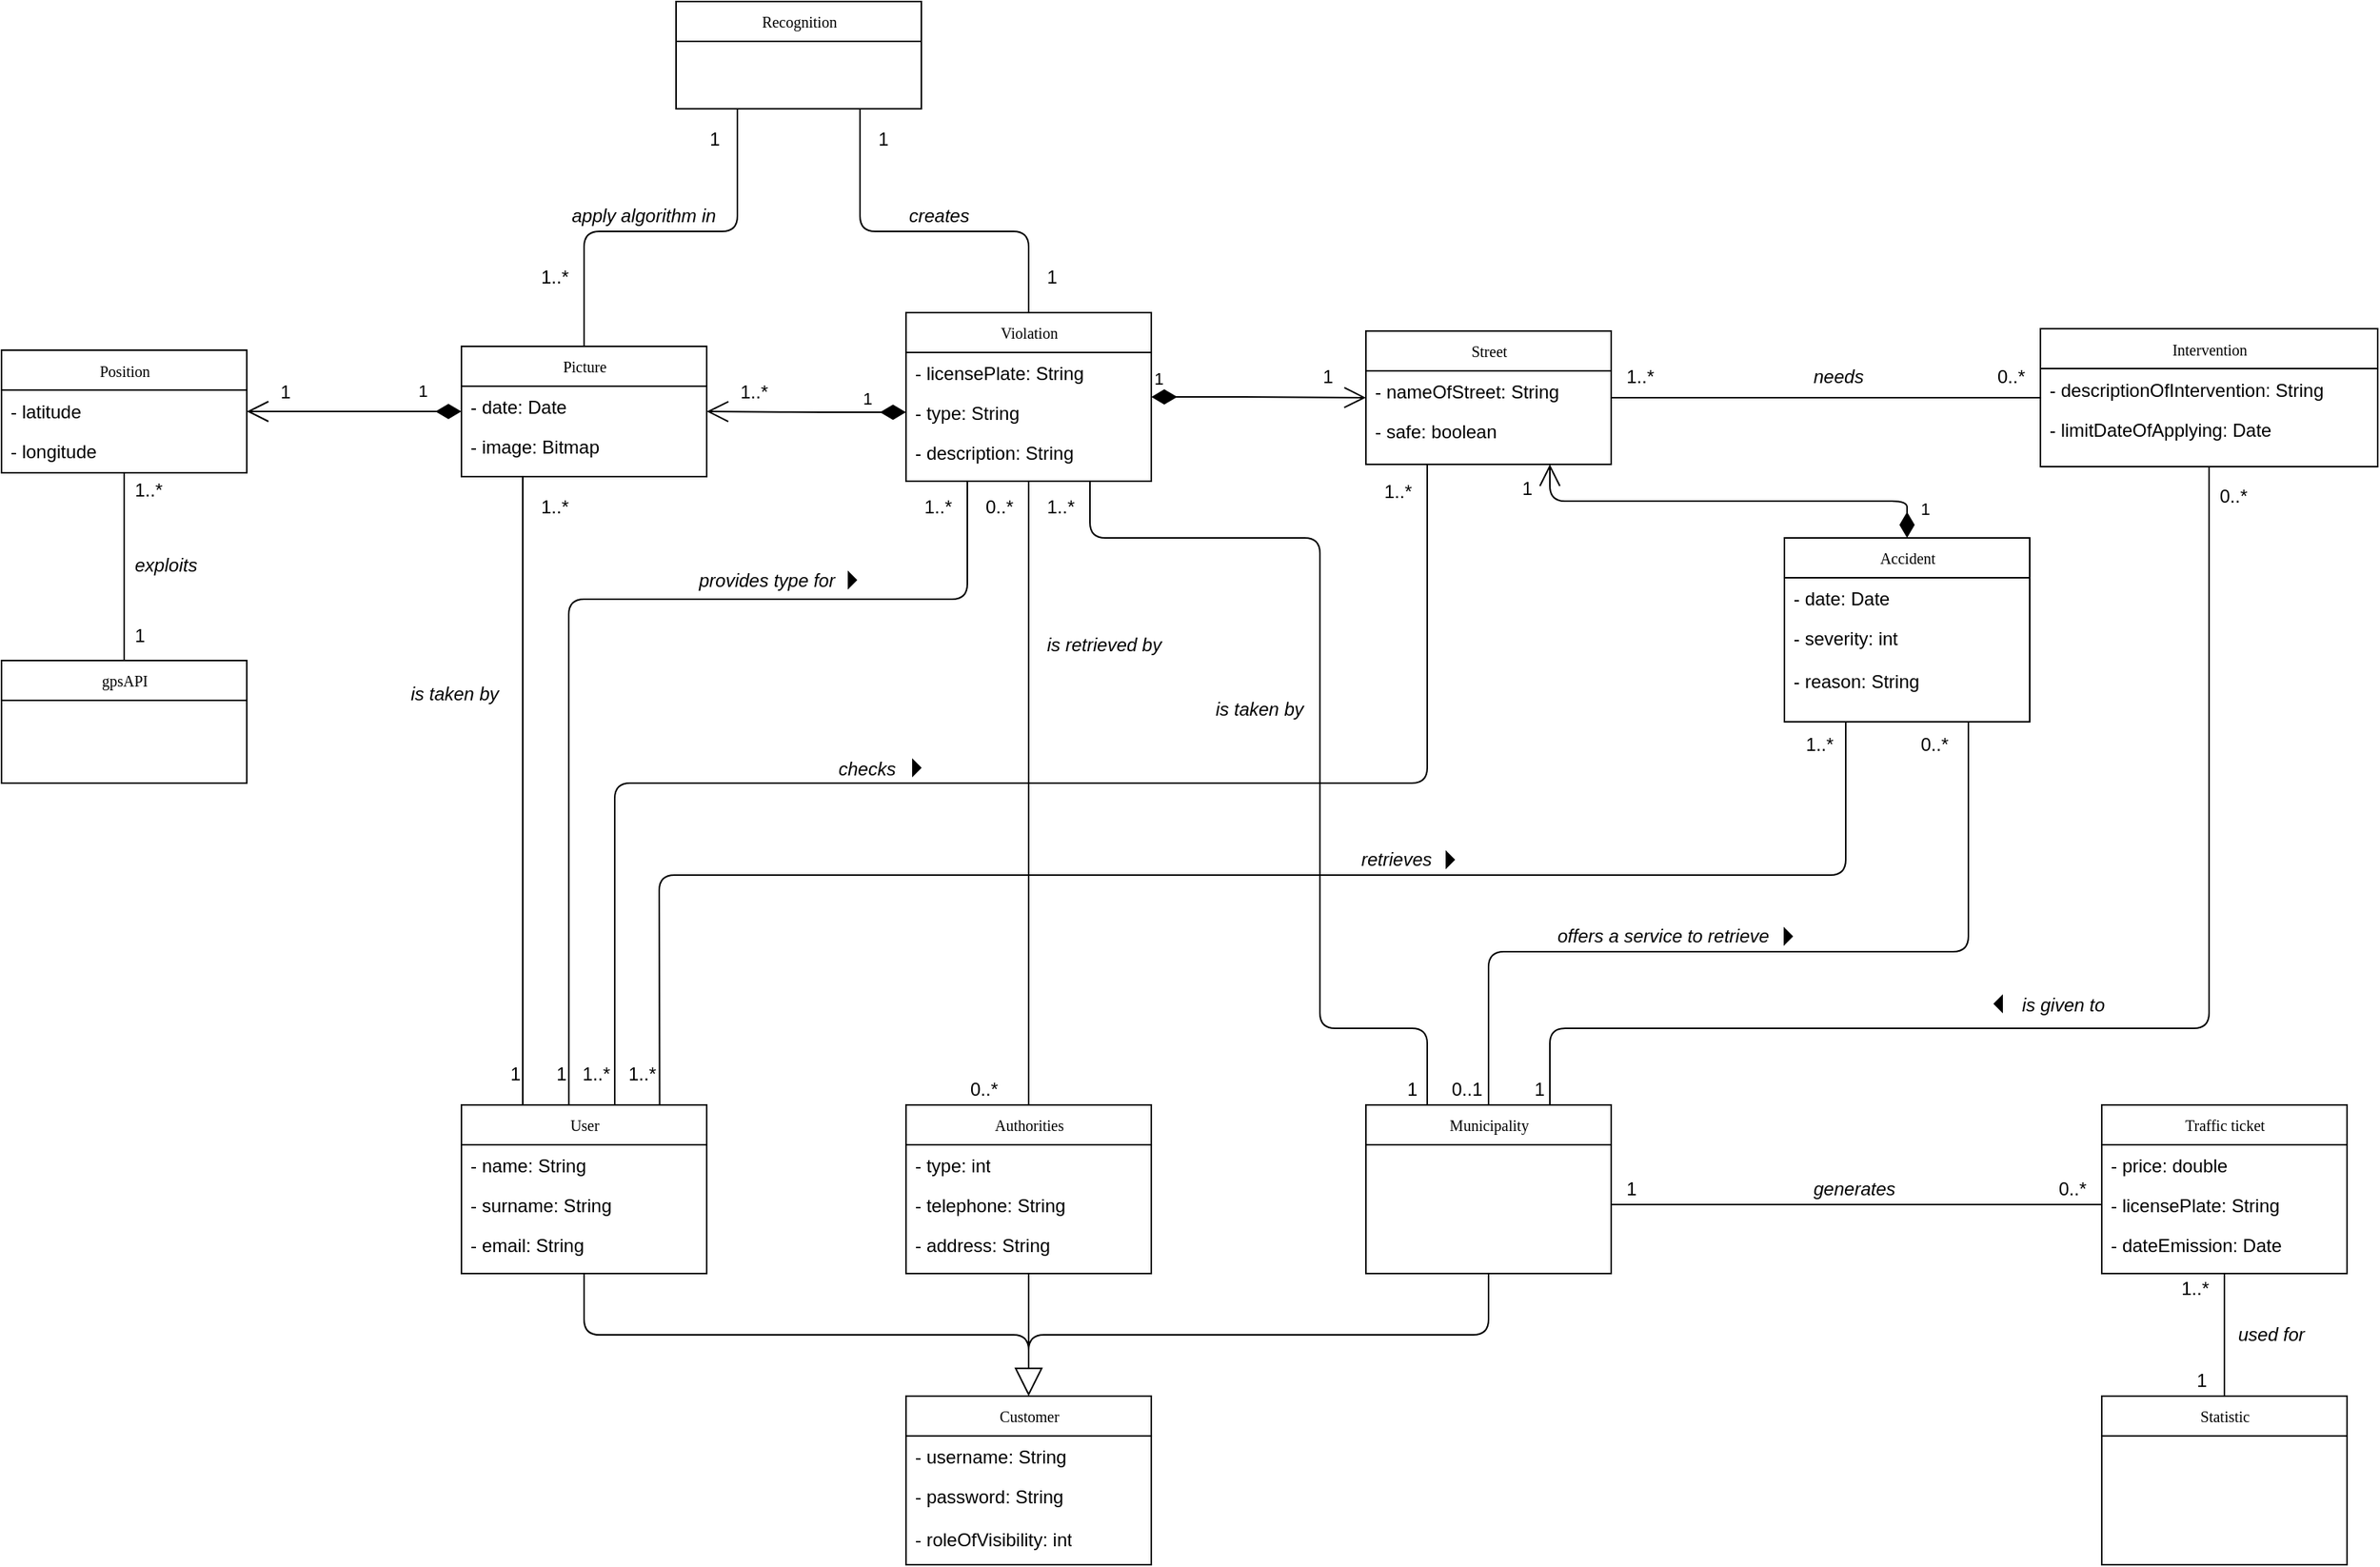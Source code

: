 <mxfile version="12.2.0" type="onedrive" pages="1"><diagram name="Page-1" id="c4acf3e9-155e-7222-9cf6-157b1a14988f"><mxGraphModel dx="2130" dy="967" grid="1" gridSize="10" guides="1" tooltips="1" connect="1" arrows="1" fold="1" page="1" pageScale="1" pageWidth="850" pageHeight="1100" background="#ffffff" math="0" shadow="0"><root><mxCell id="0"/><mxCell id="1" parent="0"/><mxCell id="WPpJRLaUtzrDpAB7yRMa-1" value="Municipality" style="swimlane;html=1;fontStyle=0;childLayout=stackLayout;horizontal=1;startSize=26;fillColor=none;horizontalStack=0;resizeParent=1;resizeLast=0;collapsible=1;marginBottom=0;swimlaneFillColor=#ffffff;rounded=0;shadow=0;comic=0;labelBackgroundColor=none;strokeColor=#000000;strokeWidth=1;fontFamily=Verdana;fontSize=10;fontColor=#000000;align=center;" vertex="1" parent="1"><mxGeometry x="956" y="760" width="160" height="110" as="geometry"><mxRectangle x="350" y="42" width="90" height="26" as="alternateBounds"/></mxGeometry></mxCell><mxCell id="WPpJRLaUtzrDpAB7yRMa-5" value="User" style="swimlane;html=1;fontStyle=0;childLayout=stackLayout;horizontal=1;startSize=26;fillColor=none;horizontalStack=0;resizeParent=1;resizeLast=0;collapsible=1;marginBottom=0;swimlaneFillColor=#ffffff;rounded=0;shadow=0;comic=0;labelBackgroundColor=none;strokeColor=#000000;strokeWidth=1;fontFamily=Verdana;fontSize=10;fontColor=#000000;align=center;" vertex="1" parent="1"><mxGeometry x="366" y="760" width="160" height="110" as="geometry"><mxRectangle x="350" y="42" width="90" height="26" as="alternateBounds"/></mxGeometry></mxCell><mxCell id="WPpJRLaUtzrDpAB7yRMa-6" value="- name: String" style="text;html=1;strokeColor=none;fillColor=none;align=left;verticalAlign=top;spacingLeft=4;spacingRight=4;whiteSpace=wrap;overflow=hidden;rotatable=0;points=[[0,0.5],[1,0.5]];portConstraint=eastwest;" vertex="1" parent="WPpJRLaUtzrDpAB7yRMa-5"><mxGeometry y="26" width="160" height="26" as="geometry"/></mxCell><mxCell id="WPpJRLaUtzrDpAB7yRMa-7" value="- surname: String" style="text;html=1;strokeColor=none;fillColor=none;align=left;verticalAlign=top;spacingLeft=4;spacingRight=4;whiteSpace=wrap;overflow=hidden;rotatable=0;points=[[0,0.5],[1,0.5]];portConstraint=eastwest;" vertex="1" parent="WPpJRLaUtzrDpAB7yRMa-5"><mxGeometry y="52" width="160" height="26" as="geometry"/></mxCell><mxCell id="WPpJRLaUtzrDpAB7yRMa-8" value="- email: String" style="text;html=1;strokeColor=none;fillColor=none;align=left;verticalAlign=top;spacingLeft=4;spacingRight=4;whiteSpace=wrap;overflow=hidden;rotatable=0;points=[[0,0.5],[1,0.5]];portConstraint=eastwest;" vertex="1" parent="WPpJRLaUtzrDpAB7yRMa-5"><mxGeometry y="78" width="160" height="26" as="geometry"/></mxCell><mxCell id="WPpJRLaUtzrDpAB7yRMa-9" value="Authorities" style="swimlane;html=1;fontStyle=0;childLayout=stackLayout;horizontal=1;startSize=26;fillColor=none;horizontalStack=0;resizeParent=1;resizeLast=0;collapsible=1;marginBottom=0;swimlaneFillColor=#ffffff;rounded=0;shadow=0;comic=0;labelBackgroundColor=none;strokeColor=#000000;strokeWidth=1;fontFamily=Verdana;fontSize=10;fontColor=#000000;align=center;" vertex="1" parent="1"><mxGeometry x="656" y="760" width="160" height="110" as="geometry"><mxRectangle x="350" y="42" width="90" height="26" as="alternateBounds"/></mxGeometry></mxCell><mxCell id="WPpJRLaUtzrDpAB7yRMa-10" value="- type: int" style="text;html=1;strokeColor=none;fillColor=none;align=left;verticalAlign=top;spacingLeft=4;spacingRight=4;whiteSpace=wrap;overflow=hidden;rotatable=0;points=[[0,0.5],[1,0.5]];portConstraint=eastwest;" vertex="1" parent="WPpJRLaUtzrDpAB7yRMa-9"><mxGeometry y="26" width="160" height="26" as="geometry"/></mxCell><mxCell id="WPpJRLaUtzrDpAB7yRMa-11" value="- telephone: String" style="text;html=1;strokeColor=none;fillColor=none;align=left;verticalAlign=top;spacingLeft=4;spacingRight=4;whiteSpace=wrap;overflow=hidden;rotatable=0;points=[[0,0.5],[1,0.5]];portConstraint=eastwest;" vertex="1" parent="WPpJRLaUtzrDpAB7yRMa-9"><mxGeometry y="52" width="160" height="26" as="geometry"/></mxCell><mxCell id="WPpJRLaUtzrDpAB7yRMa-12" value="- address: String" style="text;html=1;strokeColor=none;fillColor=none;align=left;verticalAlign=top;spacingLeft=4;spacingRight=4;whiteSpace=wrap;overflow=hidden;rotatable=0;points=[[0,0.5],[1,0.5]];portConstraint=eastwest;" vertex="1" parent="WPpJRLaUtzrDpAB7yRMa-9"><mxGeometry y="78" width="160" height="26" as="geometry"/></mxCell><mxCell id="WPpJRLaUtzrDpAB7yRMa-13" value="Violation" style="swimlane;html=1;fontStyle=0;childLayout=stackLayout;horizontal=1;startSize=26;fillColor=none;horizontalStack=0;resizeParent=1;resizeLast=0;collapsible=1;marginBottom=0;swimlaneFillColor=#ffffff;rounded=0;shadow=0;comic=0;labelBackgroundColor=none;strokeColor=#000000;strokeWidth=1;fontFamily=Verdana;fontSize=10;fontColor=#000000;align=center;" vertex="1" parent="1"><mxGeometry x="656" y="243" width="160" height="110" as="geometry"><mxRectangle x="350" y="42" width="90" height="26" as="alternateBounds"/></mxGeometry></mxCell><mxCell id="WPpJRLaUtzrDpAB7yRMa-14" value="- licensePlate: String" style="text;html=1;strokeColor=none;fillColor=none;align=left;verticalAlign=top;spacingLeft=4;spacingRight=4;whiteSpace=wrap;overflow=hidden;rotatable=0;points=[[0,0.5],[1,0.5]];portConstraint=eastwest;" vertex="1" parent="WPpJRLaUtzrDpAB7yRMa-13"><mxGeometry y="26" width="160" height="26" as="geometry"/></mxCell><mxCell id="WPpJRLaUtzrDpAB7yRMa-15" value="- type: String" style="text;html=1;strokeColor=none;fillColor=none;align=left;verticalAlign=top;spacingLeft=4;spacingRight=4;whiteSpace=wrap;overflow=hidden;rotatable=0;points=[[0,0.5],[1,0.5]];portConstraint=eastwest;" vertex="1" parent="WPpJRLaUtzrDpAB7yRMa-13"><mxGeometry y="52" width="160" height="26" as="geometry"/></mxCell><mxCell id="WPpJRLaUtzrDpAB7yRMa-16" value="- description: String" style="text;html=1;strokeColor=none;fillColor=none;align=left;verticalAlign=top;spacingLeft=4;spacingRight=4;whiteSpace=wrap;overflow=hidden;rotatable=0;points=[[0,0.5],[1,0.5]];portConstraint=eastwest;" vertex="1" parent="WPpJRLaUtzrDpAB7yRMa-13"><mxGeometry y="78" width="160" height="26" as="geometry"/></mxCell><mxCell id="WPpJRLaUtzrDpAB7yRMa-17" value="Picture" style="swimlane;html=1;fontStyle=0;childLayout=stackLayout;horizontal=1;startSize=26;fillColor=none;horizontalStack=0;resizeParent=1;resizeLast=0;collapsible=1;marginBottom=0;swimlaneFillColor=#ffffff;rounded=0;shadow=0;comic=0;labelBackgroundColor=none;strokeColor=#000000;strokeWidth=1;fontFamily=Verdana;fontSize=10;fontColor=#000000;align=center;" vertex="1" parent="1"><mxGeometry x="366" y="265" width="160" height="85" as="geometry"><mxRectangle x="350" y="42" width="90" height="26" as="alternateBounds"/></mxGeometry></mxCell><mxCell id="WPpJRLaUtzrDpAB7yRMa-18" value="- date: Date" style="text;html=1;strokeColor=none;fillColor=none;align=left;verticalAlign=top;spacingLeft=4;spacingRight=4;whiteSpace=wrap;overflow=hidden;rotatable=0;points=[[0,0.5],[1,0.5]];portConstraint=eastwest;" vertex="1" parent="WPpJRLaUtzrDpAB7yRMa-17"><mxGeometry y="26" width="160" height="26" as="geometry"/></mxCell><mxCell id="WPpJRLaUtzrDpAB7yRMa-19" value="- image: Bitmap" style="text;html=1;strokeColor=none;fillColor=none;align=left;verticalAlign=top;spacingLeft=4;spacingRight=4;whiteSpace=wrap;overflow=hidden;rotatable=0;points=[[0,0.5],[1,0.5]];portConstraint=eastwest;" vertex="1" parent="WPpJRLaUtzrDpAB7yRMa-17"><mxGeometry y="52" width="160" height="26" as="geometry"/></mxCell><mxCell id="WPpJRLaUtzrDpAB7yRMa-21" value="Street" style="swimlane;html=1;fontStyle=0;childLayout=stackLayout;horizontal=1;startSize=26;fillColor=none;horizontalStack=0;resizeParent=1;resizeLast=0;collapsible=1;marginBottom=0;swimlaneFillColor=#ffffff;rounded=0;shadow=0;comic=0;labelBackgroundColor=none;strokeColor=#000000;strokeWidth=1;fontFamily=Verdana;fontSize=10;fontColor=#000000;align=center;" vertex="1" parent="1"><mxGeometry x="956" y="255" width="160" height="87" as="geometry"><mxRectangle x="350" y="42" width="90" height="26" as="alternateBounds"/></mxGeometry></mxCell><mxCell id="WPpJRLaUtzrDpAB7yRMa-22" value="- nameOfStreet: String" style="text;html=1;strokeColor=none;fillColor=none;align=left;verticalAlign=top;spacingLeft=4;spacingRight=4;whiteSpace=wrap;overflow=hidden;rotatable=0;points=[[0,0.5],[1,0.5]];portConstraint=eastwest;" vertex="1" parent="WPpJRLaUtzrDpAB7yRMa-21"><mxGeometry y="26" width="160" height="26" as="geometry"/></mxCell><mxCell id="WPpJRLaUtzrDpAB7yRMa-74" value="- safe: boolean" style="text;html=1;strokeColor=none;fillColor=none;align=left;verticalAlign=top;spacingLeft=4;spacingRight=4;whiteSpace=wrap;overflow=hidden;rotatable=0;points=[[0,0.5],[1,0.5]];portConstraint=eastwest;" vertex="1" parent="WPpJRLaUtzrDpAB7yRMa-21"><mxGeometry y="52" width="160" height="26" as="geometry"/></mxCell><mxCell id="WPpJRLaUtzrDpAB7yRMa-26" value="Accident" style="swimlane;html=1;fontStyle=0;childLayout=stackLayout;horizontal=1;startSize=26;fillColor=none;horizontalStack=0;resizeParent=1;resizeLast=0;collapsible=1;marginBottom=0;swimlaneFillColor=#ffffff;rounded=0;shadow=0;comic=0;labelBackgroundColor=none;strokeColor=#000000;strokeWidth=1;fontFamily=Verdana;fontSize=10;fontColor=#000000;align=center;" vertex="1" parent="1"><mxGeometry x="1229" y="390" width="160" height="120" as="geometry"><mxRectangle x="350" y="42" width="90" height="26" as="alternateBounds"/></mxGeometry></mxCell><mxCell id="WPpJRLaUtzrDpAB7yRMa-27" value="- date: Date" style="text;html=1;strokeColor=none;fillColor=none;align=left;verticalAlign=top;spacingLeft=4;spacingRight=4;whiteSpace=wrap;overflow=hidden;rotatable=0;points=[[0,0.5],[1,0.5]];portConstraint=eastwest;" vertex="1" parent="WPpJRLaUtzrDpAB7yRMa-26"><mxGeometry y="26" width="160" height="26" as="geometry"/></mxCell><mxCell id="WPpJRLaUtzrDpAB7yRMa-29" value="- severity: int" style="text;html=1;strokeColor=none;fillColor=none;align=left;verticalAlign=top;spacingLeft=4;spacingRight=4;whiteSpace=wrap;overflow=hidden;rotatable=0;points=[[0,0.5],[1,0.5]];portConstraint=eastwest;" vertex="1" parent="WPpJRLaUtzrDpAB7yRMa-26"><mxGeometry y="52" width="160" height="28" as="geometry"/></mxCell><mxCell id="WPpJRLaUtzrDpAB7yRMa-80" value="- reason: String" style="text;html=1;strokeColor=none;fillColor=none;align=left;verticalAlign=top;spacingLeft=4;spacingRight=4;whiteSpace=wrap;overflow=hidden;rotatable=0;points=[[0,0.5],[1,0.5]];portConstraint=eastwest;" vertex="1" parent="WPpJRLaUtzrDpAB7yRMa-26"><mxGeometry y="80" width="160" height="28" as="geometry"/></mxCell><mxCell id="WPpJRLaUtzrDpAB7yRMa-30" value="Traffic ticket" style="swimlane;html=1;fontStyle=0;childLayout=stackLayout;horizontal=1;startSize=26;fillColor=none;horizontalStack=0;resizeParent=1;resizeLast=0;collapsible=1;marginBottom=0;swimlaneFillColor=#ffffff;rounded=0;shadow=0;comic=0;labelBackgroundColor=none;strokeColor=#000000;strokeWidth=1;fontFamily=Verdana;fontSize=10;fontColor=#000000;align=center;" vertex="1" parent="1"><mxGeometry x="1436" y="760" width="160" height="110" as="geometry"><mxRectangle x="350" y="42" width="90" height="26" as="alternateBounds"/></mxGeometry></mxCell><mxCell id="WPpJRLaUtzrDpAB7yRMa-31" value="- price: double" style="text;html=1;strokeColor=none;fillColor=none;align=left;verticalAlign=top;spacingLeft=4;spacingRight=4;whiteSpace=wrap;overflow=hidden;rotatable=0;points=[[0,0.5],[1,0.5]];portConstraint=eastwest;" vertex="1" parent="WPpJRLaUtzrDpAB7yRMa-30"><mxGeometry y="26" width="160" height="26" as="geometry"/></mxCell><mxCell id="WPpJRLaUtzrDpAB7yRMa-32" value="- licensePlate: String" style="text;html=1;strokeColor=none;fillColor=none;align=left;verticalAlign=top;spacingLeft=4;spacingRight=4;whiteSpace=wrap;overflow=hidden;rotatable=0;points=[[0,0.5],[1,0.5]];portConstraint=eastwest;" vertex="1" parent="WPpJRLaUtzrDpAB7yRMa-30"><mxGeometry y="52" width="160" height="26" as="geometry"/></mxCell><mxCell id="WPpJRLaUtzrDpAB7yRMa-33" value="- dateEmission: Date" style="text;html=1;strokeColor=none;fillColor=none;align=left;verticalAlign=top;spacingLeft=4;spacingRight=4;whiteSpace=wrap;overflow=hidden;rotatable=0;points=[[0,0.5],[1,0.5]];portConstraint=eastwest;" vertex="1" parent="WPpJRLaUtzrDpAB7yRMa-30"><mxGeometry y="78" width="160" height="26" as="geometry"/></mxCell><mxCell id="WPpJRLaUtzrDpAB7yRMa-34" value="Recognition" style="swimlane;html=1;fontStyle=0;childLayout=stackLayout;horizontal=1;startSize=26;fillColor=none;horizontalStack=0;resizeParent=1;resizeLast=0;collapsible=1;marginBottom=0;swimlaneFillColor=#ffffff;rounded=0;shadow=0;comic=0;labelBackgroundColor=none;strokeColor=#000000;strokeWidth=1;fontFamily=Verdana;fontSize=10;fontColor=#000000;align=center;" vertex="1" parent="1"><mxGeometry x="506" y="40" width="160" height="70" as="geometry"><mxRectangle x="350" y="42" width="90" height="26" as="alternateBounds"/></mxGeometry></mxCell><mxCell id="WPpJRLaUtzrDpAB7yRMa-38" value="Intervention" style="swimlane;html=1;fontStyle=0;childLayout=stackLayout;horizontal=1;startSize=26;fillColor=none;horizontalStack=0;resizeParent=1;resizeLast=0;collapsible=1;marginBottom=0;swimlaneFillColor=#ffffff;rounded=0;shadow=0;comic=0;labelBackgroundColor=none;strokeColor=#000000;strokeWidth=1;fontFamily=Verdana;fontSize=10;fontColor=#000000;align=center;" vertex="1" parent="1"><mxGeometry x="1396" y="253.5" width="220" height="90" as="geometry"><mxRectangle x="350" y="42" width="90" height="26" as="alternateBounds"/></mxGeometry></mxCell><mxCell id="WPpJRLaUtzrDpAB7yRMa-39" value="- descriptionOfIntervention: String" style="text;html=1;strokeColor=none;fillColor=none;align=left;verticalAlign=top;spacingLeft=4;spacingRight=4;whiteSpace=wrap;overflow=hidden;rotatable=0;points=[[0,0.5],[1,0.5]];portConstraint=eastwest;" vertex="1" parent="WPpJRLaUtzrDpAB7yRMa-38"><mxGeometry y="26" width="220" height="26" as="geometry"/></mxCell><mxCell id="WPpJRLaUtzrDpAB7yRMa-40" value="- limitDateOfApplying: Date" style="text;html=1;strokeColor=none;fillColor=none;align=left;verticalAlign=top;spacingLeft=4;spacingRight=4;whiteSpace=wrap;overflow=hidden;rotatable=0;points=[[0,0.5],[1,0.5]];portConstraint=eastwest;" vertex="1" parent="WPpJRLaUtzrDpAB7yRMa-38"><mxGeometry y="52" width="220" height="26" as="geometry"/></mxCell><mxCell id="WPpJRLaUtzrDpAB7yRMa-51" value="Customer" style="swimlane;html=1;fontStyle=0;childLayout=stackLayout;horizontal=1;startSize=26;fillColor=none;horizontalStack=0;resizeParent=1;resizeLast=0;collapsible=1;marginBottom=0;swimlaneFillColor=#ffffff;rounded=0;shadow=0;comic=0;labelBackgroundColor=none;strokeColor=#000000;strokeWidth=1;fontFamily=Verdana;fontSize=10;fontColor=#000000;align=center;" vertex="1" parent="1"><mxGeometry x="656" y="950" width="160" height="110" as="geometry"><mxRectangle x="350" y="42" width="90" height="26" as="alternateBounds"/></mxGeometry></mxCell><mxCell id="WPpJRLaUtzrDpAB7yRMa-52" value="- username: String" style="text;html=1;strokeColor=none;fillColor=none;align=left;verticalAlign=top;spacingLeft=4;spacingRight=4;whiteSpace=wrap;overflow=hidden;rotatable=0;points=[[0,0.5],[1,0.5]];portConstraint=eastwest;" vertex="1" parent="WPpJRLaUtzrDpAB7yRMa-51"><mxGeometry y="26" width="160" height="26" as="geometry"/></mxCell><mxCell id="WPpJRLaUtzrDpAB7yRMa-53" value="- password: String" style="text;html=1;strokeColor=none;fillColor=none;align=left;verticalAlign=top;spacingLeft=4;spacingRight=4;whiteSpace=wrap;overflow=hidden;rotatable=0;points=[[0,0.5],[1,0.5]];portConstraint=eastwest;" vertex="1" parent="WPpJRLaUtzrDpAB7yRMa-51"><mxGeometry y="52" width="160" height="28" as="geometry"/></mxCell><mxCell id="WPpJRLaUtzrDpAB7yRMa-69" value="- roleOfVisibility: int" style="text;html=1;strokeColor=none;fillColor=none;align=left;verticalAlign=top;spacingLeft=4;spacingRight=4;whiteSpace=wrap;overflow=hidden;rotatable=0;points=[[0,0.5],[1,0.5]];portConstraint=eastwest;" vertex="1" parent="WPpJRLaUtzrDpAB7yRMa-51"><mxGeometry y="80" width="160" height="26" as="geometry"/></mxCell><mxCell id="WPpJRLaUtzrDpAB7yRMa-55" value="" style="endArrow=block;endSize=16;endFill=0;html=1;exitX=0.5;exitY=1;exitDx=0;exitDy=0;entryX=0.5;entryY=0;entryDx=0;entryDy=0;" edge="1" parent="1" source="WPpJRLaUtzrDpAB7yRMa-9" target="WPpJRLaUtzrDpAB7yRMa-51"><mxGeometry x="-0.8" y="-48" width="160" relative="1" as="geometry"><mxPoint x="76" y="1050" as="sourcePoint"/><mxPoint x="236" y="1050" as="targetPoint"/><Array as="points"><mxPoint x="736" y="910"/></Array><mxPoint as="offset"/></mxGeometry></mxCell><mxCell id="WPpJRLaUtzrDpAB7yRMa-56" value="" style="endArrow=none;html=1;entryX=0.5;entryY=1;entryDx=0;entryDy=0;" edge="1" parent="1" target="WPpJRLaUtzrDpAB7yRMa-5"><mxGeometry width="50" height="50" relative="1" as="geometry"><mxPoint x="736" y="930" as="sourcePoint"/><mxPoint x="126" y="1050" as="targetPoint"/><Array as="points"><mxPoint x="736" y="910"/><mxPoint x="586" y="910"/><mxPoint x="446" y="910"/></Array></mxGeometry></mxCell><mxCell id="WPpJRLaUtzrDpAB7yRMa-57" value="Position" style="swimlane;html=1;fontStyle=0;childLayout=stackLayout;horizontal=1;startSize=26;fillColor=none;horizontalStack=0;resizeParent=1;resizeLast=0;collapsible=1;marginBottom=0;swimlaneFillColor=#ffffff;rounded=0;shadow=0;comic=0;labelBackgroundColor=none;strokeColor=#000000;strokeWidth=1;fontFamily=Verdana;fontSize=10;fontColor=#000000;align=center;" vertex="1" parent="1"><mxGeometry x="66" y="267.5" width="160" height="80" as="geometry"><mxRectangle x="350" y="42" width="90" height="26" as="alternateBounds"/></mxGeometry></mxCell><mxCell id="WPpJRLaUtzrDpAB7yRMa-58" value="- latitude" style="text;html=1;strokeColor=none;fillColor=none;align=left;verticalAlign=top;spacingLeft=4;spacingRight=4;whiteSpace=wrap;overflow=hidden;rotatable=0;points=[[0,0.5],[1,0.5]];portConstraint=eastwest;" vertex="1" parent="WPpJRLaUtzrDpAB7yRMa-57"><mxGeometry y="26" width="160" height="26" as="geometry"/></mxCell><mxCell id="WPpJRLaUtzrDpAB7yRMa-59" value="- longitude" style="text;html=1;strokeColor=none;fillColor=none;align=left;verticalAlign=top;spacingLeft=4;spacingRight=4;whiteSpace=wrap;overflow=hidden;rotatable=0;points=[[0,0.5],[1,0.5]];portConstraint=eastwest;" vertex="1" parent="WPpJRLaUtzrDpAB7yRMa-57"><mxGeometry y="52" width="160" height="26" as="geometry"/></mxCell><mxCell id="WPpJRLaUtzrDpAB7yRMa-61" value="1" style="endArrow=open;html=1;endSize=12;startArrow=diamondThin;startSize=14;startFill=1;edgeStyle=orthogonalEdgeStyle;align=left;verticalAlign=bottom;" edge="1" parent="1" source="WPpJRLaUtzrDpAB7yRMa-17" target="WPpJRLaUtzrDpAB7yRMa-57"><mxGeometry x="-0.571" y="-5" relative="1" as="geometry"><mxPoint x="66" y="850" as="sourcePoint"/><mxPoint x="226" y="850" as="targetPoint"/><mxPoint as="offset"/></mxGeometry></mxCell><mxCell id="WPpJRLaUtzrDpAB7yRMa-62" value="1" style="text;html=1;resizable=0;points=[];autosize=1;align=left;verticalAlign=top;spacingTop=-4;" vertex="1" parent="1"><mxGeometry x="246" y="285" width="20" height="20" as="geometry"/></mxCell><mxCell id="WPpJRLaUtzrDpAB7yRMa-63" value="1" style="endArrow=open;html=1;endSize=12;startArrow=diamondThin;startSize=14;startFill=1;edgeStyle=orthogonalEdgeStyle;align=left;verticalAlign=bottom;exitX=0;exitY=0.5;exitDx=0;exitDy=0;" edge="1" parent="1" source="WPpJRLaUtzrDpAB7yRMa-15" target="WPpJRLaUtzrDpAB7yRMa-17"><mxGeometry x="-0.538" relative="1" as="geometry"><mxPoint x="66" y="850" as="sourcePoint"/><mxPoint x="226" y="850" as="targetPoint"/><mxPoint as="offset"/></mxGeometry></mxCell><mxCell id="WPpJRLaUtzrDpAB7yRMa-64" value="1..*" style="text;html=1;resizable=0;points=[];autosize=1;align=left;verticalAlign=top;spacingTop=-4;" vertex="1" parent="1"><mxGeometry x="546" y="285" width="30" height="20" as="geometry"/></mxCell><mxCell id="WPpJRLaUtzrDpAB7yRMa-65" value="1" style="endArrow=open;html=1;endSize=12;startArrow=diamondThin;startSize=14;startFill=1;edgeStyle=orthogonalEdgeStyle;align=left;verticalAlign=bottom;" edge="1" parent="1" source="WPpJRLaUtzrDpAB7yRMa-13" target="WPpJRLaUtzrDpAB7yRMa-21"><mxGeometry x="-1" y="3" relative="1" as="geometry"><mxPoint x="66" y="850" as="sourcePoint"/><mxPoint x="956" y="305" as="targetPoint"/></mxGeometry></mxCell><mxCell id="WPpJRLaUtzrDpAB7yRMa-66" value="1" style="text;html=1;resizable=0;points=[];autosize=1;align=left;verticalAlign=top;spacingTop=-4;" vertex="1" parent="1"><mxGeometry x="926" y="275" width="20" height="20" as="geometry"/></mxCell><mxCell id="WPpJRLaUtzrDpAB7yRMa-70" value="" style="endArrow=none;html=1;exitX=0.25;exitY=0;exitDx=0;exitDy=0;entryX=0.25;entryY=1;entryDx=0;entryDy=0;" edge="1" parent="1" source="WPpJRLaUtzrDpAB7yRMa-5" target="WPpJRLaUtzrDpAB7yRMa-17"><mxGeometry width="50" height="50" relative="1" as="geometry"><mxPoint x="666" y="470" as="sourcePoint"/><mxPoint x="356" y="380" as="targetPoint"/><Array as="points"><mxPoint x="406" y="480"/></Array></mxGeometry></mxCell><mxCell id="WPpJRLaUtzrDpAB7yRMa-72" value="" style="endArrow=none;html=1;exitX=0.5;exitY=0;exitDx=0;exitDy=0;entryX=0.25;entryY=1;entryDx=0;entryDy=0;" edge="1" parent="1" source="WPpJRLaUtzrDpAB7yRMa-17" target="WPpJRLaUtzrDpAB7yRMa-34"><mxGeometry width="50" height="50" relative="1" as="geometry"><mxPoint x="66" y="930" as="sourcePoint"/><mxPoint x="116" y="880" as="targetPoint"/><Array as="points"><mxPoint x="446" y="190"/><mxPoint x="546" y="190"/></Array></mxGeometry></mxCell><mxCell id="WPpJRLaUtzrDpAB7yRMa-73" value="" style="endArrow=none;html=1;exitX=0.5;exitY=0;exitDx=0;exitDy=0;entryX=0.75;entryY=1;entryDx=0;entryDy=0;" edge="1" parent="1" source="WPpJRLaUtzrDpAB7yRMa-13" target="WPpJRLaUtzrDpAB7yRMa-34"><mxGeometry width="50" height="50" relative="1" as="geometry"><mxPoint x="666" y="130" as="sourcePoint"/><mxPoint x="716" y="80" as="targetPoint"/><Array as="points"><mxPoint x="736" y="190"/><mxPoint x="626" y="190"/></Array></mxGeometry></mxCell><mxCell id="WPpJRLaUtzrDpAB7yRMa-78" value="1" style="endArrow=open;html=1;endSize=12;startArrow=diamondThin;startSize=14;startFill=1;edgeStyle=orthogonalEdgeStyle;align=left;verticalAlign=bottom;entryX=0.75;entryY=1;entryDx=0;entryDy=0;exitX=0.5;exitY=0;exitDx=0;exitDy=0;" edge="1" parent="1" source="WPpJRLaUtzrDpAB7yRMa-26" target="WPpJRLaUtzrDpAB7yRMa-21"><mxGeometry x="-0.928" y="-7" relative="1" as="geometry"><mxPoint x="1296" y="330" as="sourcePoint"/><mxPoint x="1156" y="450" as="targetPoint"/><mxPoint as="offset"/></mxGeometry></mxCell><mxCell id="WPpJRLaUtzrDpAB7yRMa-87" value="" style="endArrow=none;html=1;exitX=0.5;exitY=1;exitDx=0;exitDy=0;entryX=0.5;entryY=0;entryDx=0;entryDy=0;" edge="1" parent="1" source="WPpJRLaUtzrDpAB7yRMa-13" target="WPpJRLaUtzrDpAB7yRMa-9"><mxGeometry width="50" height="50" relative="1" as="geometry"><mxPoint x="556" y="470" as="sourcePoint"/><mxPoint x="606" y="420" as="targetPoint"/><Array as="points"><mxPoint x="736" y="470"/></Array></mxGeometry></mxCell><mxCell id="WPpJRLaUtzrDpAB7yRMa-88" value="" style="endArrow=none;html=1;entryX=0.5;entryY=1;entryDx=0;entryDy=0;" edge="1" parent="1" target="WPpJRLaUtzrDpAB7yRMa-1"><mxGeometry width="50" height="50" relative="1" as="geometry"><mxPoint x="736" y="930" as="sourcePoint"/><mxPoint x="416" y="1080" as="targetPoint"/><Array as="points"><mxPoint x="736" y="910"/><mxPoint x="1036" y="910"/></Array></mxGeometry></mxCell><mxCell id="WPpJRLaUtzrDpAB7yRMa-89" value="" style="endArrow=none;html=1;exitX=1;exitY=0.5;exitDx=0;exitDy=0;entryX=0;entryY=0.5;entryDx=0;entryDy=0;" edge="1" parent="1" target="WPpJRLaUtzrDpAB7yRMa-32"><mxGeometry width="50" height="50" relative="1" as="geometry"><mxPoint x="1116" y="825" as="sourcePoint"/><mxPoint x="1216" y="920" as="targetPoint"/></mxGeometry></mxCell><mxCell id="WPpJRLaUtzrDpAB7yRMa-90" value="&lt;i&gt;generates&lt;/i&gt;" style="text;html=1;resizable=0;points=[];autosize=1;align=left;verticalAlign=top;spacingTop=-4;" vertex="1" parent="1"><mxGeometry x="1246" y="805" width="70" height="20" as="geometry"/></mxCell><mxCell id="WPpJRLaUtzrDpAB7yRMa-91" value="1" style="text;html=1;resizable=0;points=[];autosize=1;align=left;verticalAlign=top;spacingTop=-4;" vertex="1" parent="1"><mxGeometry x="1123.5" y="805" width="20" height="20" as="geometry"/></mxCell><mxCell id="WPpJRLaUtzrDpAB7yRMa-92" value="0..*" style="text;html=1;resizable=0;points=[];autosize=1;align=left;verticalAlign=top;spacingTop=-4;" vertex="1" parent="1"><mxGeometry x="1406" y="805" width="30" height="20" as="geometry"/></mxCell><mxCell id="WPpJRLaUtzrDpAB7yRMa-93" value="" style="endArrow=none;html=1;exitX=0.75;exitY=0;exitDx=0;exitDy=0;entryX=0.5;entryY=1;entryDx=0;entryDy=0;" edge="1" parent="1" source="WPpJRLaUtzrDpAB7yRMa-1" target="WPpJRLaUtzrDpAB7yRMa-38"><mxGeometry width="50" height="50" relative="1" as="geometry"><mxPoint x="1466" y="510" as="sourcePoint"/><mxPoint x="1516" y="460" as="targetPoint"/><Array as="points"><mxPoint x="1076" y="710"/><mxPoint x="1506" y="710"/></Array></mxGeometry></mxCell><mxCell id="WPpJRLaUtzrDpAB7yRMa-94" value="&lt;i&gt;is given to&lt;/i&gt;" style="text;html=1;resizable=0;points=[];autosize=1;align=left;verticalAlign=top;spacingTop=-4;" vertex="1" parent="1"><mxGeometry x="1382" y="685" width="70" height="20" as="geometry"/></mxCell><mxCell id="WPpJRLaUtzrDpAB7yRMa-95" value="" style="endArrow=none;html=1;" edge="1" parent="1" source="WPpJRLaUtzrDpAB7yRMa-21" target="WPpJRLaUtzrDpAB7yRMa-38"><mxGeometry width="50" height="50" relative="1" as="geometry"><mxPoint x="1246" y="320" as="sourcePoint"/><mxPoint x="1296" y="270" as="targetPoint"/></mxGeometry></mxCell><mxCell id="WPpJRLaUtzrDpAB7yRMa-96" value="&lt;i&gt;needs&lt;/i&gt;" style="text;html=1;resizable=0;points=[];autosize=1;align=left;verticalAlign=top;spacingTop=-4;" vertex="1" parent="1"><mxGeometry x="1246" y="275" width="50" height="20" as="geometry"/></mxCell><mxCell id="WPpJRLaUtzrDpAB7yRMa-97" value="1..*" style="text;html=1;resizable=0;points=[];autosize=1;align=left;verticalAlign=top;spacingTop=-4;" vertex="1" parent="1"><mxGeometry x="1123.5" y="275" width="30" height="20" as="geometry"/></mxCell><mxCell id="WPpJRLaUtzrDpAB7yRMa-98" value="0..*" style="text;html=1;resizable=0;points=[];autosize=1;align=left;verticalAlign=top;spacingTop=-4;" vertex="1" parent="1"><mxGeometry x="1366" y="275" width="30" height="20" as="geometry"/></mxCell><mxCell id="WPpJRLaUtzrDpAB7yRMa-99" value="" style="triangle;whiteSpace=wrap;html=1;rotation=180;fillColor=#000000;" vertex="1" parent="1"><mxGeometry x="1366" y="689" width="5" height="10" as="geometry"/></mxCell><mxCell id="WPpJRLaUtzrDpAB7yRMa-101" value="0..*" style="text;html=1;resizable=0;points=[];autosize=1;align=left;verticalAlign=top;spacingTop=-4;" vertex="1" parent="1"><mxGeometry x="1511" y="353" width="30" height="20" as="geometry"/></mxCell><mxCell id="WPpJRLaUtzrDpAB7yRMa-102" value="1" style="text;html=1;resizable=0;points=[];autosize=1;align=left;verticalAlign=top;spacingTop=-4;" vertex="1" parent="1"><mxGeometry x="1064" y="739.5" width="20" height="20" as="geometry"/></mxCell><mxCell id="WPpJRLaUtzrDpAB7yRMa-103" value="&lt;i&gt;is taken by&lt;/i&gt;" style="text;html=1;resizable=0;points=[];autosize=1;align=left;verticalAlign=top;spacingTop=-4;" vertex="1" parent="1"><mxGeometry x="331" y="481.5" width="70" height="20" as="geometry"/></mxCell><mxCell id="WPpJRLaUtzrDpAB7yRMa-104" value="1" style="text;html=1;resizable=0;points=[];autosize=1;align=left;verticalAlign=top;spacingTop=-4;" vertex="1" parent="1"><mxGeometry x="426" y="729.5" width="20" height="20" as="geometry"/></mxCell><mxCell id="WPpJRLaUtzrDpAB7yRMa-105" value="1..*" style="text;html=1;resizable=0;points=[];autosize=1;align=left;verticalAlign=top;spacingTop=-4;" vertex="1" parent="1"><mxGeometry x="416" y="360" width="30" height="20" as="geometry"/></mxCell><mxCell id="WPpJRLaUtzrDpAB7yRMa-106" value="&lt;i&gt;is retrieved by&lt;/i&gt;" style="text;html=1;resizable=0;points=[];autosize=1;align=left;verticalAlign=top;spacingTop=-4;" vertex="1" parent="1"><mxGeometry x="746" y="450" width="90" height="20" as="geometry"/></mxCell><mxCell id="WPpJRLaUtzrDpAB7yRMa-107" value="0..*" style="text;html=1;resizable=0;points=[];autosize=1;align=left;verticalAlign=top;spacingTop=-4;" vertex="1" parent="1"><mxGeometry x="706" y="360" width="30" height="20" as="geometry"/></mxCell><mxCell id="WPpJRLaUtzrDpAB7yRMa-108" value="0..*" style="text;html=1;resizable=0;points=[];autosize=1;align=left;verticalAlign=top;spacingTop=-4;" vertex="1" parent="1"><mxGeometry x="696" y="739.5" width="30" height="20" as="geometry"/></mxCell><mxCell id="WPpJRLaUtzrDpAB7yRMa-109" value="1..*" style="text;html=1;resizable=0;points=[];autosize=1;align=left;verticalAlign=top;spacingTop=-4;" vertex="1" parent="1"><mxGeometry x="416" y="210" width="30" height="20" as="geometry"/></mxCell><mxCell id="WPpJRLaUtzrDpAB7yRMa-110" value="1" style="text;html=1;resizable=0;points=[];autosize=1;align=left;verticalAlign=top;spacingTop=-4;" vertex="1" parent="1"><mxGeometry x="526" y="120" width="20" height="20" as="geometry"/></mxCell><mxCell id="WPpJRLaUtzrDpAB7yRMa-111" value="&lt;i&gt;apply algorithm in&lt;/i&gt;" style="text;html=1;resizable=0;points=[];autosize=1;align=left;verticalAlign=top;spacingTop=-4;" vertex="1" parent="1"><mxGeometry x="436" y="170" width="110" height="20" as="geometry"/></mxCell><mxCell id="WPpJRLaUtzrDpAB7yRMa-113" value="1" style="text;html=1;resizable=0;points=[];autosize=1;align=left;verticalAlign=top;spacingTop=-4;" vertex="1" parent="1"><mxGeometry x="636" y="120" width="20" height="20" as="geometry"/></mxCell><mxCell id="WPpJRLaUtzrDpAB7yRMa-114" value="1" style="text;html=1;resizable=0;points=[];autosize=1;align=left;verticalAlign=top;spacingTop=-4;" vertex="1" parent="1"><mxGeometry x="745.5" y="210" width="20" height="20" as="geometry"/></mxCell><mxCell id="WPpJRLaUtzrDpAB7yRMa-115" value="&lt;i&gt;creates&lt;/i&gt;" style="text;html=1;resizable=0;points=[];autosize=1;align=left;verticalAlign=top;spacingTop=-4;" vertex="1" parent="1"><mxGeometry x="656" y="170" width="50" height="20" as="geometry"/></mxCell><mxCell id="WPpJRLaUtzrDpAB7yRMa-116" value="" style="endArrow=none;html=1;exitX=0.438;exitY=0.002;exitDx=0;exitDy=0;entryX=0.25;entryY=1;entryDx=0;entryDy=0;exitPerimeter=0;" edge="1" parent="1" source="WPpJRLaUtzrDpAB7yRMa-5" target="WPpJRLaUtzrDpAB7yRMa-13"><mxGeometry width="50" height="50" relative="1" as="geometry"><mxPoint x="606" y="510" as="sourcePoint"/><mxPoint x="656" y="460" as="targetPoint"/><Array as="points"><mxPoint x="436" y="430"/><mxPoint x="696" y="430"/></Array></mxGeometry></mxCell><mxCell id="WPpJRLaUtzrDpAB7yRMa-117" value="&lt;i&gt;provides type for&lt;/i&gt;" style="text;html=1;resizable=0;points=[];autosize=1;align=left;verticalAlign=top;spacingTop=-4;" vertex="1" parent="1"><mxGeometry x="518.5" y="408" width="100" height="20" as="geometry"/></mxCell><mxCell id="WPpJRLaUtzrDpAB7yRMa-118" value="" style="triangle;whiteSpace=wrap;html=1;rotation=0;fillColor=#000000;" vertex="1" parent="1"><mxGeometry x="618.5" y="412.5" width="5" height="10" as="geometry"/></mxCell><mxCell id="WPpJRLaUtzrDpAB7yRMa-119" value="1..*" style="text;html=1;resizable=0;points=[];autosize=1;align=left;verticalAlign=top;spacingTop=-4;" vertex="1" parent="1"><mxGeometry x="666" y="360" width="30" height="20" as="geometry"/></mxCell><mxCell id="WPpJRLaUtzrDpAB7yRMa-120" value="gpsAPI" style="swimlane;html=1;fontStyle=0;childLayout=stackLayout;horizontal=1;startSize=26;fillColor=none;horizontalStack=0;resizeParent=1;resizeLast=0;collapsible=1;marginBottom=0;swimlaneFillColor=#ffffff;rounded=0;shadow=0;comic=0;labelBackgroundColor=none;strokeColor=#000000;strokeWidth=1;fontFamily=Verdana;fontSize=10;fontColor=#000000;align=center;" vertex="1" parent="1"><mxGeometry x="66" y="470" width="160" height="80" as="geometry"><mxRectangle x="350" y="42" width="90" height="26" as="alternateBounds"/></mxGeometry></mxCell><mxCell id="WPpJRLaUtzrDpAB7yRMa-123" value="" style="endArrow=none;html=1;" edge="1" parent="1" source="WPpJRLaUtzrDpAB7yRMa-120" target="WPpJRLaUtzrDpAB7yRMa-57"><mxGeometry width="50" height="50" relative="1" as="geometry"><mxPoint x="106" y="420" as="sourcePoint"/><mxPoint x="156" y="370" as="targetPoint"/></mxGeometry></mxCell><mxCell id="WPpJRLaUtzrDpAB7yRMa-124" value="&lt;i&gt;exploits&lt;/i&gt;" style="text;html=1;resizable=0;points=[];autosize=1;align=left;verticalAlign=top;spacingTop=-4;" vertex="1" parent="1"><mxGeometry x="151" y="398" width="60" height="20" as="geometry"/></mxCell><mxCell id="WPpJRLaUtzrDpAB7yRMa-125" value="1..*" style="text;html=1;resizable=0;points=[];autosize=1;align=left;verticalAlign=top;spacingTop=-4;" vertex="1" parent="1"><mxGeometry x="151" y="349" width="30" height="20" as="geometry"/></mxCell><mxCell id="WPpJRLaUtzrDpAB7yRMa-126" value="1" style="text;html=1;resizable=0;points=[];autosize=1;align=left;verticalAlign=top;spacingTop=-4;" vertex="1" parent="1"><mxGeometry x="151" y="443.5" width="20" height="20" as="geometry"/></mxCell><mxCell id="WPpJRLaUtzrDpAB7yRMa-127" value="" style="endArrow=none;html=1;exitX=0.625;exitY=0.001;exitDx=0;exitDy=0;entryX=0.25;entryY=1;entryDx=0;entryDy=0;exitPerimeter=0;" edge="1" parent="1" source="WPpJRLaUtzrDpAB7yRMa-5" target="WPpJRLaUtzrDpAB7yRMa-21"><mxGeometry width="50" height="50" relative="1" as="geometry"><mxPoint x="546" y="590" as="sourcePoint"/><mxPoint x="666" y="530" as="targetPoint"/><Array as="points"><mxPoint x="466" y="550"/><mxPoint x="996" y="550"/></Array></mxGeometry></mxCell><mxCell id="WPpJRLaUtzrDpAB7yRMa-128" value="&lt;i&gt;checks&lt;/i&gt;" style="text;html=1;resizable=0;points=[];autosize=1;align=left;verticalAlign=top;spacingTop=-4;" vertex="1" parent="1"><mxGeometry x="610" y="531" width="50" height="20" as="geometry"/></mxCell><mxCell id="WPpJRLaUtzrDpAB7yRMa-131" value="" style="triangle;whiteSpace=wrap;html=1;rotation=0;fillColor=#000000;" vertex="1" parent="1"><mxGeometry x="660.5" y="535" width="5" height="10" as="geometry"/></mxCell><mxCell id="WPpJRLaUtzrDpAB7yRMa-132" value="1..*" style="text;html=1;resizable=0;points=[];autosize=1;align=left;verticalAlign=top;spacingTop=-4;" vertex="1" parent="1"><mxGeometry x="443" y="730" width="30" height="20" as="geometry"/></mxCell><mxCell id="WPpJRLaUtzrDpAB7yRMa-133" value="1" style="text;html=1;resizable=0;points=[];autosize=1;align=left;verticalAlign=top;spacingTop=-4;" vertex="1" parent="1"><mxGeometry x="396" y="730" width="20" height="20" as="geometry"/></mxCell><mxCell id="WPpJRLaUtzrDpAB7yRMa-134" value="1..*" style="text;html=1;resizable=0;points=[];autosize=1;align=left;verticalAlign=top;spacingTop=-4;" vertex="1" parent="1"><mxGeometry x="966" y="350" width="30" height="20" as="geometry"/></mxCell><mxCell id="WPpJRLaUtzrDpAB7yRMa-135" value="" style="endArrow=none;html=1;entryX=0.25;entryY=1;entryDx=0;entryDy=0;exitX=0.808;exitY=0;exitDx=0;exitDy=0;exitPerimeter=0;" edge="1" parent="1" source="WPpJRLaUtzrDpAB7yRMa-5" target="WPpJRLaUtzrDpAB7yRMa-26"><mxGeometry width="50" height="50" relative="1" as="geometry"><mxPoint x="496" y="730" as="sourcePoint"/><mxPoint x="1246" y="520" as="targetPoint"/><Array as="points"><mxPoint x="495" y="610"/><mxPoint x="1269" y="610"/></Array></mxGeometry></mxCell><mxCell id="WPpJRLaUtzrDpAB7yRMa-143" value="&lt;i&gt;retrieves&lt;/i&gt;" style="text;html=1;resizable=0;points=[];autosize=1;align=left;verticalAlign=top;spacingTop=-4;" vertex="1" parent="1"><mxGeometry x="951" y="590" width="60" height="20" as="geometry"/></mxCell><mxCell id="WPpJRLaUtzrDpAB7yRMa-144" value="" style="triangle;whiteSpace=wrap;html=1;rotation=0;fillColor=#000000;" vertex="1" parent="1"><mxGeometry x="1008.5" y="595" width="5" height="10" as="geometry"/></mxCell><mxCell id="WPpJRLaUtzrDpAB7yRMa-146" value="" style="endArrow=none;html=1;exitX=0.5;exitY=0;exitDx=0;exitDy=0;entryX=0.75;entryY=1;entryDx=0;entryDy=0;" edge="1" parent="1" source="WPpJRLaUtzrDpAB7yRMa-1" target="WPpJRLaUtzrDpAB7yRMa-26"><mxGeometry width="50" height="50" relative="1" as="geometry"><mxPoint x="986" y="720" as="sourcePoint"/><mxPoint x="1036" y="670" as="targetPoint"/><Array as="points"><mxPoint x="1036" y="660"/><mxPoint x="1349" y="660"/></Array></mxGeometry></mxCell><mxCell id="WPpJRLaUtzrDpAB7yRMa-147" value="&lt;i&gt;offers a service to retrieve&lt;/i&gt;" style="text;html=1;resizable=0;points=[];autosize=1;align=left;verticalAlign=top;spacingTop=-4;" vertex="1" parent="1"><mxGeometry x="1078.5" y="640" width="150" height="20" as="geometry"/></mxCell><mxCell id="WPpJRLaUtzrDpAB7yRMa-148" value="" style="triangle;whiteSpace=wrap;html=1;rotation=0;fillColor=#000000;" vertex="1" parent="1"><mxGeometry x="1229" y="645" width="5" height="10" as="geometry"/></mxCell><mxCell id="WPpJRLaUtzrDpAB7yRMa-149" value="0..1" style="text;html=1;resizable=0;points=[];autosize=1;align=left;verticalAlign=top;spacingTop=-4;" vertex="1" parent="1"><mxGeometry x="1009.5" y="739.5" width="40" height="20" as="geometry"/></mxCell><mxCell id="WPpJRLaUtzrDpAB7yRMa-150" value="0..*" style="text;html=1;resizable=0;points=[];autosize=1;align=left;verticalAlign=top;spacingTop=-4;" vertex="1" parent="1"><mxGeometry x="1316" y="515" width="30" height="20" as="geometry"/></mxCell><mxCell id="WPpJRLaUtzrDpAB7yRMa-151" value="1..*" style="text;html=1;resizable=0;points=[];autosize=1;align=left;verticalAlign=top;spacingTop=-4;" vertex="1" parent="1"><mxGeometry x="1241" y="515" width="30" height="20" as="geometry"/></mxCell><mxCell id="WPpJRLaUtzrDpAB7yRMa-152" value="1..*" style="text;html=1;resizable=0;points=[];autosize=1;align=left;verticalAlign=top;spacingTop=-4;" vertex="1" parent="1"><mxGeometry x="473" y="730" width="30" height="20" as="geometry"/></mxCell><mxCell id="WPpJRLaUtzrDpAB7yRMa-153" value="1" style="text;html=1;resizable=0;points=[];autosize=1;align=left;verticalAlign=top;spacingTop=-4;" vertex="1" parent="1"><mxGeometry x="1056" y="347.5" width="20" height="20" as="geometry"/></mxCell><mxCell id="WPpJRLaUtzrDpAB7yRMa-154" value="" style="endArrow=none;html=1;exitX=0.75;exitY=1;exitDx=0;exitDy=0;entryX=0.25;entryY=0;entryDx=0;entryDy=0;" edge="1" parent="1" source="WPpJRLaUtzrDpAB7yRMa-13" target="WPpJRLaUtzrDpAB7yRMa-1"><mxGeometry width="50" height="50" relative="1" as="geometry"><mxPoint x="806" y="370" as="sourcePoint"/><mxPoint x="936" y="470" as="targetPoint"/><Array as="points"><mxPoint x="776" y="390"/><mxPoint x="926" y="390"/><mxPoint x="926" y="710"/><mxPoint x="996" y="710"/></Array></mxGeometry></mxCell><mxCell id="WPpJRLaUtzrDpAB7yRMa-155" value="1..*" style="text;html=1;resizable=0;points=[];autosize=1;align=left;verticalAlign=top;spacingTop=-4;" vertex="1" parent="1"><mxGeometry x="746" y="360" width="30" height="20" as="geometry"/></mxCell><mxCell id="WPpJRLaUtzrDpAB7yRMa-156" value="1" style="text;html=1;resizable=0;points=[];autosize=1;align=left;verticalAlign=top;spacingTop=-4;" vertex="1" parent="1"><mxGeometry x="981" y="739.5" width="20" height="20" as="geometry"/></mxCell><mxCell id="WPpJRLaUtzrDpAB7yRMa-157" value="&lt;i&gt;is taken by&lt;/i&gt;" style="text;html=1;resizable=0;points=[];autosize=1;align=left;verticalAlign=top;spacingTop=-4;" vertex="1" parent="1"><mxGeometry x="856" y="491.5" width="70" height="20" as="geometry"/></mxCell><mxCell id="WPpJRLaUtzrDpAB7yRMa-158" value="Statistic" style="swimlane;html=1;fontStyle=0;childLayout=stackLayout;horizontal=1;startSize=26;fillColor=none;horizontalStack=0;resizeParent=1;resizeLast=0;collapsible=1;marginBottom=0;swimlaneFillColor=#ffffff;rounded=0;shadow=0;comic=0;labelBackgroundColor=none;strokeColor=#000000;strokeWidth=1;fontFamily=Verdana;fontSize=10;fontColor=#000000;align=center;" vertex="1" parent="1"><mxGeometry x="1436" y="950" width="160" height="110" as="geometry"><mxRectangle x="350" y="42" width="90" height="26" as="alternateBounds"/></mxGeometry></mxCell><mxCell id="WPpJRLaUtzrDpAB7yRMa-162" value="" style="endArrow=none;html=1;entryX=0.5;entryY=1;entryDx=0;entryDy=0;exitX=0.5;exitY=0;exitDx=0;exitDy=0;" edge="1" parent="1" source="WPpJRLaUtzrDpAB7yRMa-158" target="WPpJRLaUtzrDpAB7yRMa-30"><mxGeometry width="50" height="50" relative="1" as="geometry"><mxPoint x="1296" y="970" as="sourcePoint"/><mxPoint x="1486" y="910" as="targetPoint"/></mxGeometry></mxCell><mxCell id="WPpJRLaUtzrDpAB7yRMa-163" value="&lt;i&gt;used for&lt;/i&gt;" style="text;html=1;resizable=0;points=[];autosize=1;align=left;verticalAlign=top;spacingTop=-4;" vertex="1" parent="1"><mxGeometry x="1523" y="900" width="60" height="20" as="geometry"/></mxCell><mxCell id="WPpJRLaUtzrDpAB7yRMa-164" value="1..*" style="text;html=1;resizable=0;points=[];autosize=1;align=left;verticalAlign=top;spacingTop=-4;" vertex="1" parent="1"><mxGeometry x="1486" y="870" width="30" height="20" as="geometry"/></mxCell><mxCell id="WPpJRLaUtzrDpAB7yRMa-165" value="1" style="text;html=1;resizable=0;points=[];autosize=1;align=left;verticalAlign=top;spacingTop=-4;" vertex="1" parent="1"><mxGeometry x="1496" y="930" width="20" height="20" as="geometry"/></mxCell></root></mxGraphModel></diagram></mxfile>